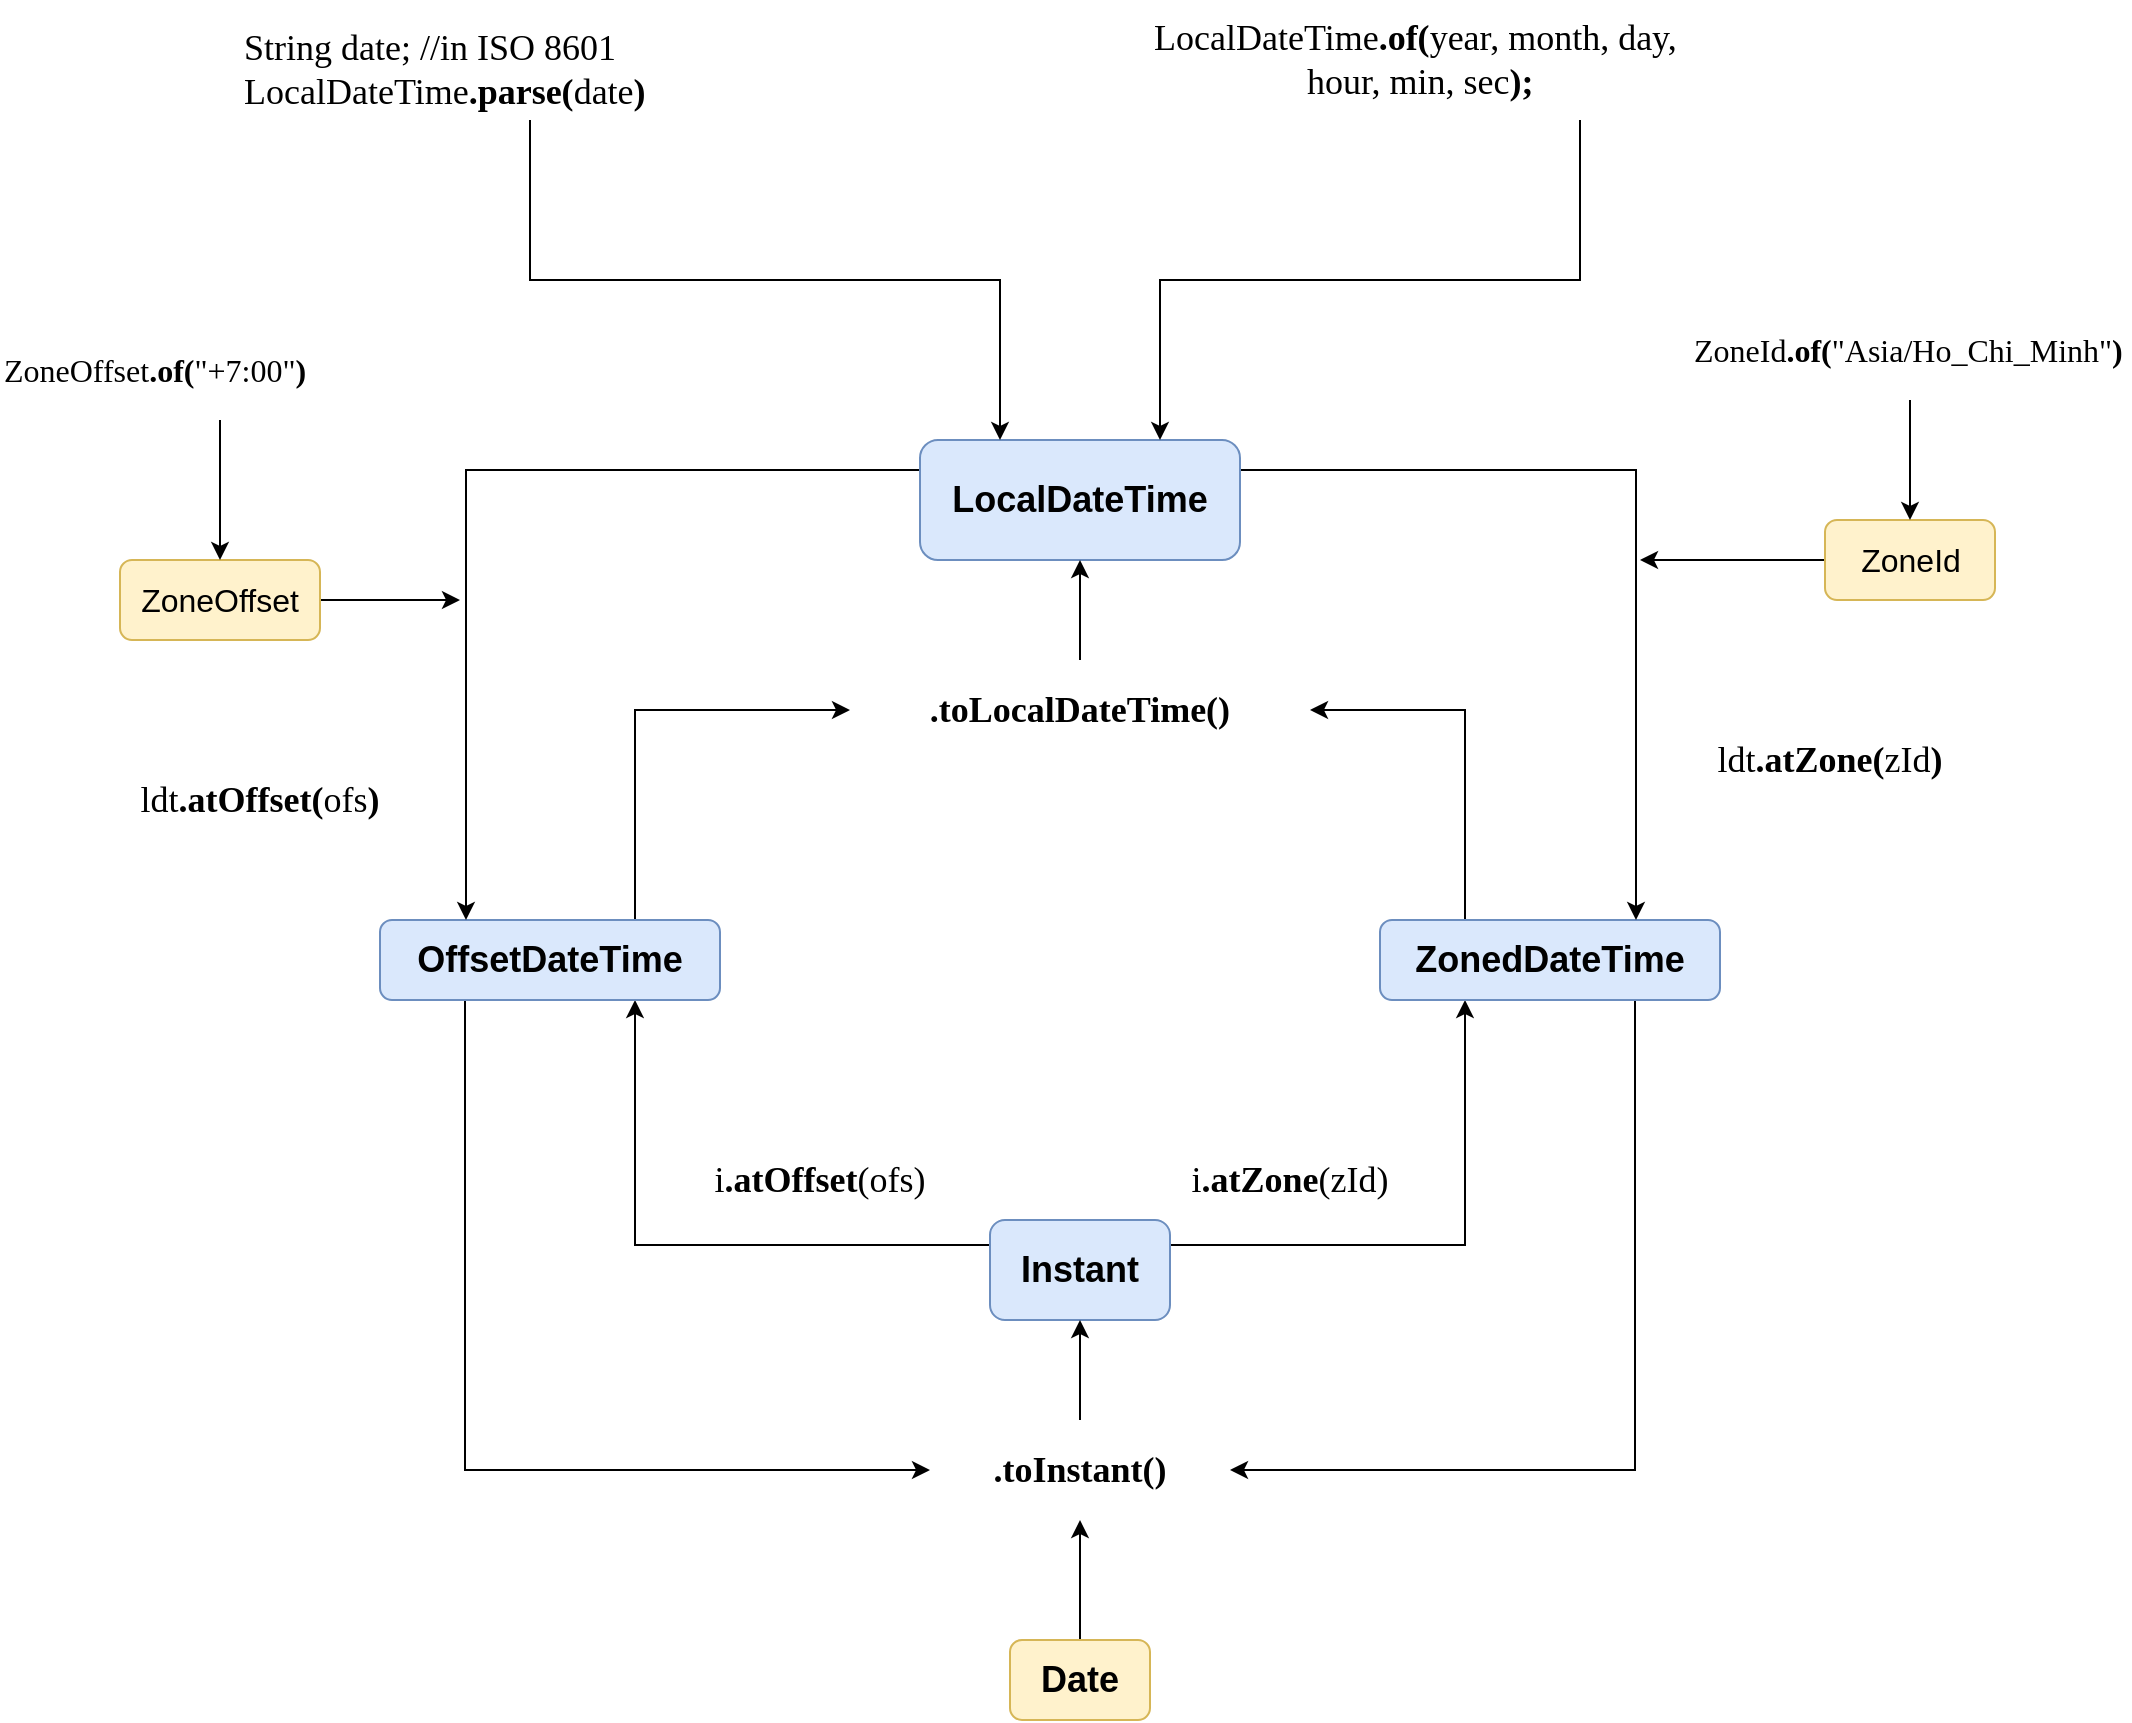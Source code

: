 <mxfile version="14.9.8" type="device"><diagram id="HrMyHP_7ytd2HJ3k6alZ" name="Page-1"><mxGraphModel dx="1718" dy="1535" grid="1" gridSize="10" guides="1" tooltips="1" connect="1" arrows="1" fold="1" page="1" pageScale="1" pageWidth="850" pageHeight="1100" math="0" shadow="0"><root><mxCell id="0"/><mxCell id="1" parent="0"/><mxCell id="Va8XkKeaBESnjKiBo8HN-50" style="edgeStyle=orthogonalEdgeStyle;rounded=0;orthogonalLoop=1;jettySize=auto;html=1;entryX=0.5;entryY=1;entryDx=0;entryDy=0;fontFamily=Lucida Console;fontSize=16;endArrow=classic;endFill=1;" edge="1" parent="1" source="Va8XkKeaBESnjKiBo8HN-8" target="Va8XkKeaBESnjKiBo8HN-27"><mxGeometry relative="1" as="geometry"/></mxCell><mxCell id="Va8XkKeaBESnjKiBo8HN-8" value="Date" style="rounded=1;whiteSpace=wrap;html=1;fontSize=18;fontStyle=1;fillColor=#fff2cc;strokeColor=#d6b656;" vertex="1" parent="1"><mxGeometry x="5" y="680" width="70" height="40" as="geometry"/></mxCell><mxCell id="Va8XkKeaBESnjKiBo8HN-39" style="edgeStyle=orthogonalEdgeStyle;rounded=0;orthogonalLoop=1;jettySize=auto;html=1;entryX=0.75;entryY=1;entryDx=0;entryDy=0;fontFamily=Lucida Console;fontSize=16;endArrow=classic;endFill=1;exitX=0;exitY=0.25;exitDx=0;exitDy=0;" edge="1" parent="1" source="Va8XkKeaBESnjKiBo8HN-9" target="Va8XkKeaBESnjKiBo8HN-10"><mxGeometry relative="1" as="geometry"/></mxCell><mxCell id="Va8XkKeaBESnjKiBo8HN-40" style="edgeStyle=orthogonalEdgeStyle;rounded=0;orthogonalLoop=1;jettySize=auto;html=1;entryX=0.25;entryY=1;entryDx=0;entryDy=0;fontFamily=Lucida Console;fontSize=16;endArrow=classic;endFill=1;exitX=1;exitY=0.25;exitDx=0;exitDy=0;" edge="1" parent="1" source="Va8XkKeaBESnjKiBo8HN-9" target="Va8XkKeaBESnjKiBo8HN-11"><mxGeometry relative="1" as="geometry"/></mxCell><mxCell id="Va8XkKeaBESnjKiBo8HN-9" value="Instant" style="rounded=1;whiteSpace=wrap;html=1;fontSize=18;fontStyle=1;fillColor=#dae8fc;strokeColor=#6c8ebf;" vertex="1" parent="1"><mxGeometry x="-5" y="470" width="90" height="50" as="geometry"/></mxCell><mxCell id="Va8XkKeaBESnjKiBo8HN-45" style="edgeStyle=orthogonalEdgeStyle;rounded=0;orthogonalLoop=1;jettySize=auto;html=1;entryX=0;entryY=0.5;entryDx=0;entryDy=0;fontFamily=Lucida Console;fontSize=16;endArrow=classic;endFill=1;exitX=0.75;exitY=0;exitDx=0;exitDy=0;" edge="1" parent="1" source="Va8XkKeaBESnjKiBo8HN-10" target="Va8XkKeaBESnjKiBo8HN-47"><mxGeometry relative="1" as="geometry"/></mxCell><mxCell id="Va8XkKeaBESnjKiBo8HN-49" style="edgeStyle=orthogonalEdgeStyle;rounded=0;orthogonalLoop=1;jettySize=auto;html=1;entryX=0;entryY=0.5;entryDx=0;entryDy=0;fontFamily=Lucida Console;fontSize=16;endArrow=classic;endFill=1;exitX=0.25;exitY=1;exitDx=0;exitDy=0;" edge="1" parent="1" source="Va8XkKeaBESnjKiBo8HN-10" target="Va8XkKeaBESnjKiBo8HN-27"><mxGeometry relative="1" as="geometry"/></mxCell><mxCell id="Va8XkKeaBESnjKiBo8HN-10" value="OffsetDateTime" style="rounded=1;whiteSpace=wrap;html=1;fontSize=18;fontStyle=1;fillColor=#dae8fc;strokeColor=#6c8ebf;" vertex="1" parent="1"><mxGeometry x="-310" y="320" width="170" height="40" as="geometry"/></mxCell><mxCell id="Va8XkKeaBESnjKiBo8HN-24" style="edgeStyle=orthogonalEdgeStyle;rounded=0;orthogonalLoop=1;jettySize=auto;html=1;entryX=1;entryY=0.5;entryDx=0;entryDy=0;fontFamily=Lucida Console;fontSize=18;endArrow=classic;endFill=1;exitX=0.75;exitY=1;exitDx=0;exitDy=0;" edge="1" parent="1" source="Va8XkKeaBESnjKiBo8HN-11" target="Va8XkKeaBESnjKiBo8HN-27"><mxGeometry relative="1" as="geometry"><Array as="points"><mxPoint x="317" y="595"/></Array></mxGeometry></mxCell><mxCell id="Va8XkKeaBESnjKiBo8HN-46" style="edgeStyle=orthogonalEdgeStyle;rounded=0;orthogonalLoop=1;jettySize=auto;html=1;entryX=1;entryY=0.5;entryDx=0;entryDy=0;fontFamily=Lucida Console;fontSize=16;endArrow=classic;endFill=1;exitX=0.25;exitY=0;exitDx=0;exitDy=0;" edge="1" parent="1" source="Va8XkKeaBESnjKiBo8HN-11" target="Va8XkKeaBESnjKiBo8HN-47"><mxGeometry relative="1" as="geometry"/></mxCell><mxCell id="Va8XkKeaBESnjKiBo8HN-11" value="ZonedDateTime" style="rounded=1;whiteSpace=wrap;html=1;fontSize=18;fontStyle=1;fillColor=#dae8fc;strokeColor=#6c8ebf;" vertex="1" parent="1"><mxGeometry x="190" y="320" width="170" height="40" as="geometry"/></mxCell><mxCell id="Va8XkKeaBESnjKiBo8HN-16" style="edgeStyle=orthogonalEdgeStyle;rounded=0;orthogonalLoop=1;jettySize=auto;html=1;fontSize=16;entryX=0.25;entryY=0;entryDx=0;entryDy=0;exitX=0;exitY=0.25;exitDx=0;exitDy=0;" edge="1" parent="1" source="Va8XkKeaBESnjKiBo8HN-12" target="Va8XkKeaBESnjKiBo8HN-10"><mxGeometry relative="1" as="geometry"><Array as="points"><mxPoint x="-267" y="95"/><mxPoint x="-267" y="320"/></Array></mxGeometry></mxCell><mxCell id="Va8XkKeaBESnjKiBo8HN-19" style="edgeStyle=orthogonalEdgeStyle;rounded=0;orthogonalLoop=1;jettySize=auto;html=1;fontFamily=Lucida Console;fontSize=18;endArrow=classic;endFill=1;exitX=1;exitY=0.25;exitDx=0;exitDy=0;entryX=0.75;entryY=0;entryDx=0;entryDy=0;" edge="1" parent="1" source="Va8XkKeaBESnjKiBo8HN-12" target="Va8XkKeaBESnjKiBo8HN-11"><mxGeometry relative="1" as="geometry"><mxPoint x="280" y="320" as="targetPoint"/><Array as="points"><mxPoint x="318" y="95"/><mxPoint x="318" y="320"/></Array></mxGeometry></mxCell><mxCell id="Va8XkKeaBESnjKiBo8HN-12" value="LocalDateTime" style="rounded=1;whiteSpace=wrap;html=1;fontSize=18;fontStyle=1;fillColor=#dae8fc;strokeColor=#6c8ebf;" vertex="1" parent="1"><mxGeometry x="-40" y="80" width="160" height="60" as="geometry"/></mxCell><mxCell id="Va8XkKeaBESnjKiBo8HN-43" style="edgeStyle=orthogonalEdgeStyle;rounded=0;orthogonalLoop=1;jettySize=auto;html=1;fontFamily=Lucida Console;fontSize=16;endArrow=classic;endFill=1;" edge="1" parent="1" source="Va8XkKeaBESnjKiBo8HN-14"><mxGeometry relative="1" as="geometry"><mxPoint x="-270" y="160" as="targetPoint"/></mxGeometry></mxCell><mxCell id="Va8XkKeaBESnjKiBo8HN-14" value="ZoneOffset" style="rounded=1;whiteSpace=wrap;html=1;fontSize=16;fontStyle=0;fillColor=#fff2cc;strokeColor=#d6b656;" vertex="1" parent="1"><mxGeometry x="-440" y="140" width="100" height="40" as="geometry"/></mxCell><mxCell id="Va8XkKeaBESnjKiBo8HN-44" style="edgeStyle=orthogonalEdgeStyle;rounded=0;orthogonalLoop=1;jettySize=auto;html=1;fontFamily=Lucida Console;fontSize=16;endArrow=classic;endFill=1;" edge="1" parent="1" source="Va8XkKeaBESnjKiBo8HN-15"><mxGeometry relative="1" as="geometry"><mxPoint x="320" y="140" as="targetPoint"/></mxGeometry></mxCell><mxCell id="Va8XkKeaBESnjKiBo8HN-15" value="ZoneId" style="rounded=1;whiteSpace=wrap;html=1;fontSize=16;fontStyle=0;fillColor=#fff2cc;strokeColor=#d6b656;" vertex="1" parent="1"><mxGeometry x="412.5" y="120" width="85" height="40" as="geometry"/></mxCell><mxCell id="Va8XkKeaBESnjKiBo8HN-18" value="ldt&lt;b&gt;.atOffset(&lt;/b&gt;ofs&lt;b&gt;)&lt;/b&gt;" style="text;html=1;strokeColor=none;fillColor=none;align=center;verticalAlign=middle;whiteSpace=wrap;rounded=0;fontSize=18;fontFamily=Lucida Console;fontStyle=0;rotation=0;" vertex="1" parent="1"><mxGeometry x="-440" y="250" width="140" height="20" as="geometry"/></mxCell><mxCell id="Va8XkKeaBESnjKiBo8HN-21" value="ldt&lt;b&gt;.atZone(&lt;/b&gt;zId&lt;b&gt;)&lt;/b&gt;" style="text;html=1;strokeColor=none;fillColor=none;align=center;verticalAlign=middle;whiteSpace=wrap;rounded=0;fontSize=18;fontFamily=Lucida Console;fontStyle=0;rotation=0;" vertex="1" parent="1"><mxGeometry x="345" y="230" width="140" height="20" as="geometry"/></mxCell><mxCell id="Va8XkKeaBESnjKiBo8HN-51" style="edgeStyle=orthogonalEdgeStyle;rounded=0;orthogonalLoop=1;jettySize=auto;html=1;entryX=0.5;entryY=1;entryDx=0;entryDy=0;fontFamily=Lucida Console;fontSize=16;endArrow=classic;endFill=1;" edge="1" parent="1" source="Va8XkKeaBESnjKiBo8HN-27" target="Va8XkKeaBESnjKiBo8HN-9"><mxGeometry relative="1" as="geometry"/></mxCell><mxCell id="Va8XkKeaBESnjKiBo8HN-27" value="&lt;b&gt;.toInstant(&lt;/b&gt;&lt;b&gt;)&lt;/b&gt;" style="text;html=1;strokeColor=none;fillColor=none;align=center;verticalAlign=middle;whiteSpace=wrap;rounded=1;fontSize=18;fontFamily=Lucida Console;fontStyle=0;rotation=0;" vertex="1" parent="1"><mxGeometry x="-35" y="570" width="150" height="50" as="geometry"/></mxCell><mxCell id="Va8XkKeaBESnjKiBo8HN-30" style="edgeStyle=orthogonalEdgeStyle;rounded=0;orthogonalLoop=1;jettySize=auto;html=1;entryX=0.25;entryY=0;entryDx=0;entryDy=0;fontFamily=Lucida Console;fontSize=18;endArrow=classic;endFill=1;" edge="1" parent="1" source="Va8XkKeaBESnjKiBo8HN-29" target="Va8XkKeaBESnjKiBo8HN-12"><mxGeometry relative="1" as="geometry"><Array as="points"><mxPoint x="-235"/><mxPoint/></Array></mxGeometry></mxCell><mxCell id="Va8XkKeaBESnjKiBo8HN-29" value="&lt;span style=&quot;font-weight: 400&quot;&gt;String date; //in ISO 8601&lt;br&gt;LocalDateTime&lt;/span&gt;&lt;b&gt;.parse(&lt;/b&gt;&lt;span style=&quot;font-weight: 400&quot;&gt;date&lt;/span&gt;&lt;b&gt;)&lt;/b&gt;" style="text;html=1;strokeColor=none;fillColor=none;align=left;verticalAlign=middle;whiteSpace=wrap;rounded=0;fontFamily=Lucida Console;fontSize=18;fontStyle=1" vertex="1" parent="1"><mxGeometry x="-380" y="-130" width="290" height="50" as="geometry"/></mxCell><mxCell id="Va8XkKeaBESnjKiBo8HN-33" style="edgeStyle=orthogonalEdgeStyle;rounded=0;orthogonalLoop=1;jettySize=auto;html=1;entryX=0.75;entryY=0;entryDx=0;entryDy=0;fontFamily=Lucida Console;fontSize=18;endArrow=classic;endFill=1;" edge="1" parent="1" source="Va8XkKeaBESnjKiBo8HN-32" target="Va8XkKeaBESnjKiBo8HN-12"><mxGeometry relative="1" as="geometry"/></mxCell><mxCell id="Va8XkKeaBESnjKiBo8HN-32" value="&lt;span style=&quot;font-weight: 400&quot;&gt;LocalDateTime&lt;/span&gt;&lt;b&gt;.of(&lt;/b&gt;&lt;span style=&quot;font-weight: 400&quot;&gt;year, month, day,&lt;br&gt;&lt;/span&gt;&lt;b&gt;&amp;nbsp; &amp;nbsp; &amp;nbsp; &amp;nbsp; &amp;nbsp; &amp;nbsp; &amp;nbsp; &amp;nbsp; &amp;nbsp;&lt;/b&gt;&lt;span style=&quot;font-weight: normal&quot;&gt;hour, min, sec&lt;/span&gt;&lt;b&gt;);&lt;/b&gt;" style="text;html=1;strokeColor=none;fillColor=none;align=left;verticalAlign=middle;whiteSpace=wrap;rounded=0;fontFamily=Lucida Console;fontSize=18;fontStyle=1" vertex="1" parent="1"><mxGeometry x="75" y="-140" width="430" height="60" as="geometry"/></mxCell><mxCell id="Va8XkKeaBESnjKiBo8HN-36" style="edgeStyle=orthogonalEdgeStyle;rounded=0;orthogonalLoop=1;jettySize=auto;html=1;fontFamily=Lucida Console;fontSize=16;endArrow=classic;endFill=1;" edge="1" parent="1" source="Va8XkKeaBESnjKiBo8HN-35"><mxGeometry relative="1" as="geometry"><mxPoint x="-390" y="140" as="targetPoint"/></mxGeometry></mxCell><mxCell id="Va8XkKeaBESnjKiBo8HN-35" value="ZoneOffset&lt;b style=&quot;font-size: 16px;&quot;&gt;.of(&lt;/b&gt;&quot;+7:00&quot;&lt;b style=&quot;font-size: 16px;&quot;&gt;)&lt;/b&gt;" style="text;html=1;strokeColor=none;fillColor=none;align=left;verticalAlign=middle;whiteSpace=wrap;rounded=0;fontFamily=Lucida Console;fontSize=16;fontStyle=0" vertex="1" parent="1"><mxGeometry x="-500" y="20" width="220" height="50" as="geometry"/></mxCell><mxCell id="Va8XkKeaBESnjKiBo8HN-38" style="edgeStyle=orthogonalEdgeStyle;rounded=0;orthogonalLoop=1;jettySize=auto;html=1;entryX=0.5;entryY=0;entryDx=0;entryDy=0;fontFamily=Lucida Console;fontSize=16;endArrow=classic;endFill=1;" edge="1" parent="1" source="Va8XkKeaBESnjKiBo8HN-37" target="Va8XkKeaBESnjKiBo8HN-15"><mxGeometry relative="1" as="geometry"/></mxCell><mxCell id="Va8XkKeaBESnjKiBo8HN-37" value="ZoneId&lt;b style=&quot;font-size: 16px&quot;&gt;.of(&lt;/b&gt;&quot;Asia/Ho_Chi_Minh&quot;&lt;b style=&quot;font-size: 16px&quot;&gt;)&lt;/b&gt;" style="text;html=1;strokeColor=none;fillColor=none;align=left;verticalAlign=middle;whiteSpace=wrap;rounded=0;fontFamily=Lucida Console;fontSize=16;fontStyle=0" vertex="1" parent="1"><mxGeometry x="345" y="10" width="220" height="50" as="geometry"/></mxCell><mxCell id="Va8XkKeaBESnjKiBo8HN-41" value="i&lt;b&gt;.atOffset&lt;/b&gt;(ofs)" style="text;html=1;strokeColor=none;fillColor=none;align=center;verticalAlign=middle;whiteSpace=wrap;rounded=0;fontSize=18;fontFamily=Lucida Console;fontStyle=0;rotation=0;" vertex="1" parent="1"><mxGeometry x="-160" y="440" width="140" height="20" as="geometry"/></mxCell><mxCell id="Va8XkKeaBESnjKiBo8HN-42" value="i&lt;b&gt;.atZone&lt;/b&gt;(zId)" style="text;html=1;strokeColor=none;fillColor=none;align=center;verticalAlign=middle;whiteSpace=wrap;rounded=0;fontSize=18;fontFamily=Lucida Console;fontStyle=0;rotation=0;" vertex="1" parent="1"><mxGeometry x="75" y="440" width="140" height="20" as="geometry"/></mxCell><mxCell id="Va8XkKeaBESnjKiBo8HN-48" style="edgeStyle=orthogonalEdgeStyle;rounded=0;orthogonalLoop=1;jettySize=auto;html=1;entryX=0.5;entryY=1;entryDx=0;entryDy=0;fontFamily=Lucida Console;fontSize=16;endArrow=classic;endFill=1;" edge="1" parent="1" source="Va8XkKeaBESnjKiBo8HN-47" target="Va8XkKeaBESnjKiBo8HN-12"><mxGeometry relative="1" as="geometry"/></mxCell><mxCell id="Va8XkKeaBESnjKiBo8HN-47" value=".toLocalDateTime()" style="text;html=1;strokeColor=none;fillColor=none;align=center;verticalAlign=middle;whiteSpace=wrap;rounded=0;fontSize=18;fontFamily=Lucida Console;fontStyle=1;rotation=0;" vertex="1" parent="1"><mxGeometry x="-75" y="190" width="230" height="50" as="geometry"/></mxCell></root></mxGraphModel></diagram></mxfile>